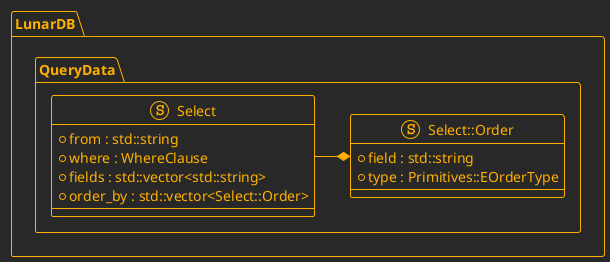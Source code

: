 @startuml Select
!theme crt-amber

namespace LunarDB.QueryData {

struct Select {
    + from : std::string
    + where : WhereClause
    + fields : std::vector<std::string>
    + order_by : std::vector<Select::Order>
}

struct Select::Order {
    + field : std::string
    + type : Primitives::EOrderType
}

Select -* Select::Order

}

@enduml
